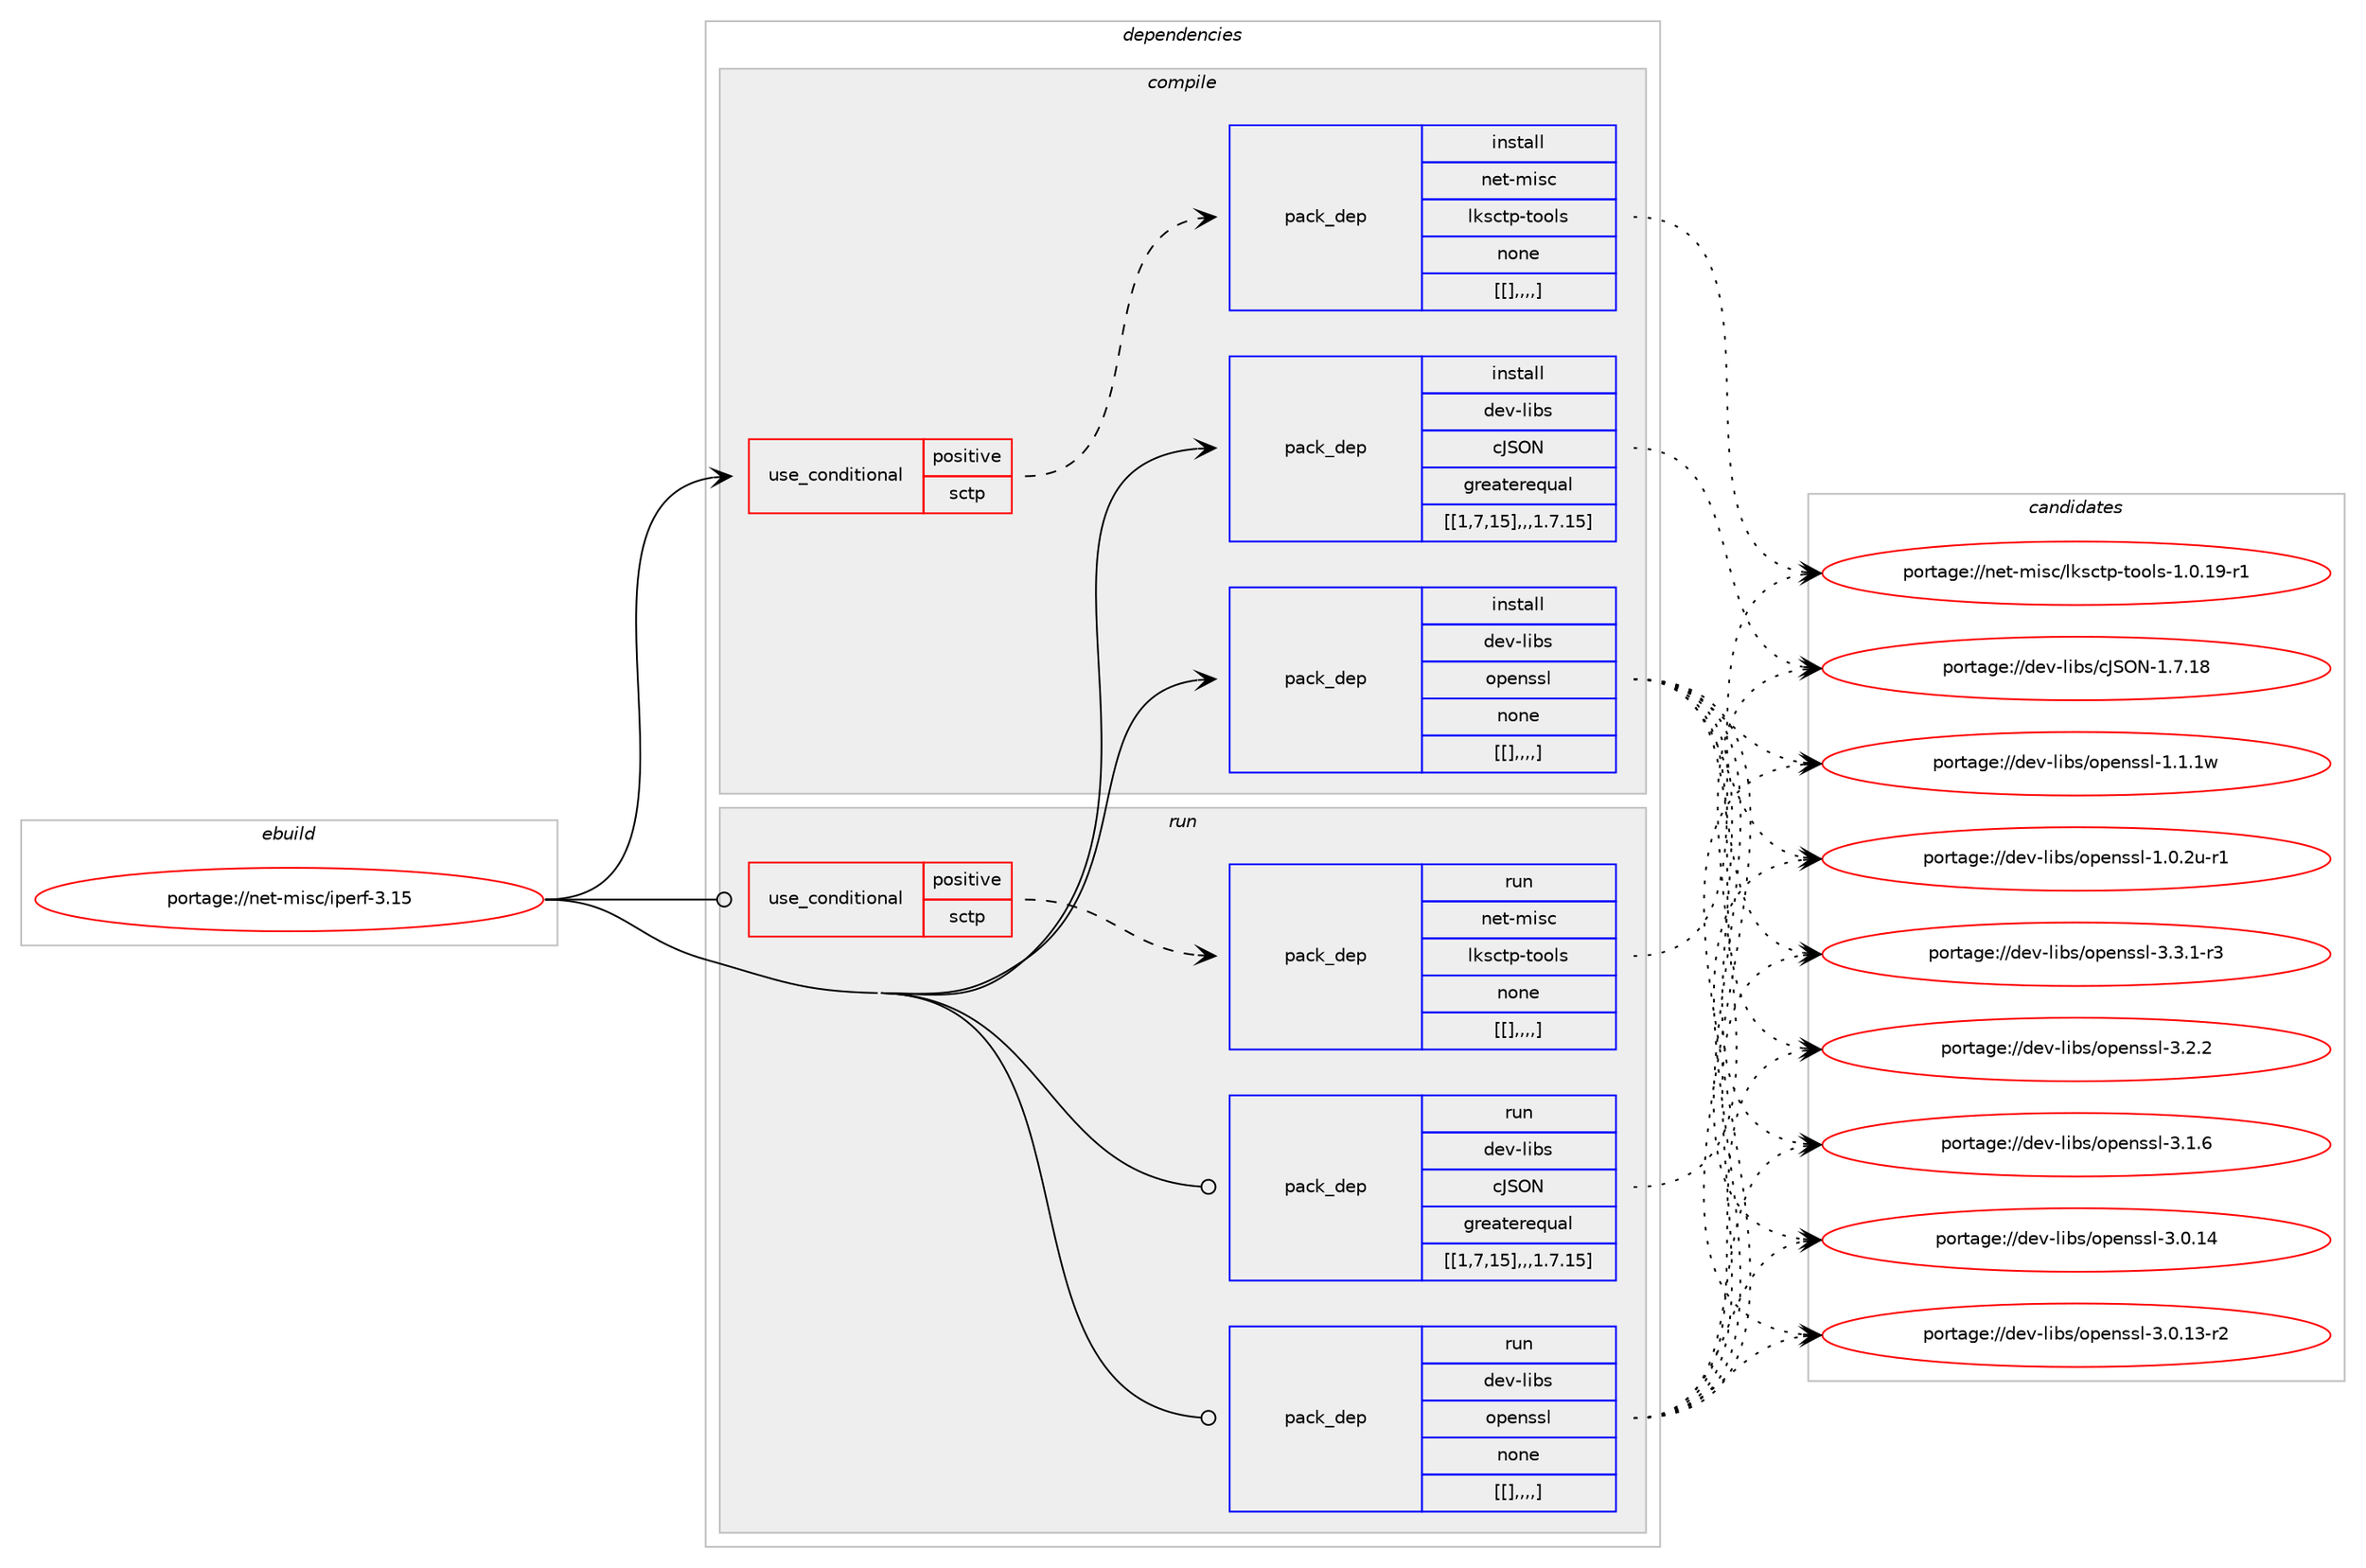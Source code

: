 digraph prolog {

# *************
# Graph options
# *************

newrank=true;
concentrate=true;
compound=true;
graph [rankdir=LR,fontname=Helvetica,fontsize=10,ranksep=1.5];#, ranksep=2.5, nodesep=0.2];
edge  [arrowhead=vee];
node  [fontname=Helvetica,fontsize=10];

# **********
# The ebuild
# **********

subgraph cluster_leftcol {
color=gray;
label=<<i>ebuild</i>>;
id [label="portage://net-misc/iperf-3.15", color=red, width=4, href="../net-misc/iperf-3.15.svg"];
}

# ****************
# The dependencies
# ****************

subgraph cluster_midcol {
color=gray;
label=<<i>dependencies</i>>;
subgraph cluster_compile {
fillcolor="#eeeeee";
style=filled;
label=<<i>compile</i>>;
subgraph cond101669 {
dependency388081 [label=<<TABLE BORDER="0" CELLBORDER="1" CELLSPACING="0" CELLPADDING="4"><TR><TD ROWSPAN="3" CELLPADDING="10">use_conditional</TD></TR><TR><TD>positive</TD></TR><TR><TD>sctp</TD></TR></TABLE>>, shape=none, color=red];
subgraph pack283586 {
dependency388082 [label=<<TABLE BORDER="0" CELLBORDER="1" CELLSPACING="0" CELLPADDING="4" WIDTH="220"><TR><TD ROWSPAN="6" CELLPADDING="30">pack_dep</TD></TR><TR><TD WIDTH="110">install</TD></TR><TR><TD>net-misc</TD></TR><TR><TD>lksctp-tools</TD></TR><TR><TD>none</TD></TR><TR><TD>[[],,,,]</TD></TR></TABLE>>, shape=none, color=blue];
}
dependency388081:e -> dependency388082:w [weight=20,style="dashed",arrowhead="vee"];
}
id:e -> dependency388081:w [weight=20,style="solid",arrowhead="vee"];
subgraph pack283587 {
dependency388083 [label=<<TABLE BORDER="0" CELLBORDER="1" CELLSPACING="0" CELLPADDING="4" WIDTH="220"><TR><TD ROWSPAN="6" CELLPADDING="30">pack_dep</TD></TR><TR><TD WIDTH="110">install</TD></TR><TR><TD>dev-libs</TD></TR><TR><TD>cJSON</TD></TR><TR><TD>greaterequal</TD></TR><TR><TD>[[1,7,15],,,1.7.15]</TD></TR></TABLE>>, shape=none, color=blue];
}
id:e -> dependency388083:w [weight=20,style="solid",arrowhead="vee"];
subgraph pack283588 {
dependency388084 [label=<<TABLE BORDER="0" CELLBORDER="1" CELLSPACING="0" CELLPADDING="4" WIDTH="220"><TR><TD ROWSPAN="6" CELLPADDING="30">pack_dep</TD></TR><TR><TD WIDTH="110">install</TD></TR><TR><TD>dev-libs</TD></TR><TR><TD>openssl</TD></TR><TR><TD>none</TD></TR><TR><TD>[[],,,,]</TD></TR></TABLE>>, shape=none, color=blue];
}
id:e -> dependency388084:w [weight=20,style="solid",arrowhead="vee"];
}
subgraph cluster_compileandrun {
fillcolor="#eeeeee";
style=filled;
label=<<i>compile and run</i>>;
}
subgraph cluster_run {
fillcolor="#eeeeee";
style=filled;
label=<<i>run</i>>;
subgraph cond101670 {
dependency388085 [label=<<TABLE BORDER="0" CELLBORDER="1" CELLSPACING="0" CELLPADDING="4"><TR><TD ROWSPAN="3" CELLPADDING="10">use_conditional</TD></TR><TR><TD>positive</TD></TR><TR><TD>sctp</TD></TR></TABLE>>, shape=none, color=red];
subgraph pack283589 {
dependency388086 [label=<<TABLE BORDER="0" CELLBORDER="1" CELLSPACING="0" CELLPADDING="4" WIDTH="220"><TR><TD ROWSPAN="6" CELLPADDING="30">pack_dep</TD></TR><TR><TD WIDTH="110">run</TD></TR><TR><TD>net-misc</TD></TR><TR><TD>lksctp-tools</TD></TR><TR><TD>none</TD></TR><TR><TD>[[],,,,]</TD></TR></TABLE>>, shape=none, color=blue];
}
dependency388085:e -> dependency388086:w [weight=20,style="dashed",arrowhead="vee"];
}
id:e -> dependency388085:w [weight=20,style="solid",arrowhead="odot"];
subgraph pack283590 {
dependency388087 [label=<<TABLE BORDER="0" CELLBORDER="1" CELLSPACING="0" CELLPADDING="4" WIDTH="220"><TR><TD ROWSPAN="6" CELLPADDING="30">pack_dep</TD></TR><TR><TD WIDTH="110">run</TD></TR><TR><TD>dev-libs</TD></TR><TR><TD>cJSON</TD></TR><TR><TD>greaterequal</TD></TR><TR><TD>[[1,7,15],,,1.7.15]</TD></TR></TABLE>>, shape=none, color=blue];
}
id:e -> dependency388087:w [weight=20,style="solid",arrowhead="odot"];
subgraph pack283591 {
dependency388088 [label=<<TABLE BORDER="0" CELLBORDER="1" CELLSPACING="0" CELLPADDING="4" WIDTH="220"><TR><TD ROWSPAN="6" CELLPADDING="30">pack_dep</TD></TR><TR><TD WIDTH="110">run</TD></TR><TR><TD>dev-libs</TD></TR><TR><TD>openssl</TD></TR><TR><TD>none</TD></TR><TR><TD>[[],,,,]</TD></TR></TABLE>>, shape=none, color=blue];
}
id:e -> dependency388088:w [weight=20,style="solid",arrowhead="odot"];
}
}

# **************
# The candidates
# **************

subgraph cluster_choices {
rank=same;
color=gray;
label=<<i>candidates</i>>;

subgraph choice283586 {
color=black;
nodesep=1;
choice1101011164510910511599471081071159911611245116111111108115454946484649574511449 [label="portage://net-misc/lksctp-tools-1.0.19-r1", color=red, width=4,href="../net-misc/lksctp-tools-1.0.19-r1.svg"];
dependency388082:e -> choice1101011164510910511599471081071159911611245116111111108115454946484649574511449:w [style=dotted,weight="100"];
}
subgraph choice283587 {
color=black;
nodesep=1;
choice100101118451081059811547997483797845494655464956 [label="portage://dev-libs/cJSON-1.7.18", color=red, width=4,href="../dev-libs/cJSON-1.7.18.svg"];
dependency388083:e -> choice100101118451081059811547997483797845494655464956:w [style=dotted,weight="100"];
}
subgraph choice283588 {
color=black;
nodesep=1;
choice1001011184510810598115471111121011101151151084551465146494511451 [label="portage://dev-libs/openssl-3.3.1-r3", color=red, width=4,href="../dev-libs/openssl-3.3.1-r3.svg"];
choice100101118451081059811547111112101110115115108455146504650 [label="portage://dev-libs/openssl-3.2.2", color=red, width=4,href="../dev-libs/openssl-3.2.2.svg"];
choice100101118451081059811547111112101110115115108455146494654 [label="portage://dev-libs/openssl-3.1.6", color=red, width=4,href="../dev-libs/openssl-3.1.6.svg"];
choice10010111845108105981154711111210111011511510845514648464952 [label="portage://dev-libs/openssl-3.0.14", color=red, width=4,href="../dev-libs/openssl-3.0.14.svg"];
choice100101118451081059811547111112101110115115108455146484649514511450 [label="portage://dev-libs/openssl-3.0.13-r2", color=red, width=4,href="../dev-libs/openssl-3.0.13-r2.svg"];
choice100101118451081059811547111112101110115115108454946494649119 [label="portage://dev-libs/openssl-1.1.1w", color=red, width=4,href="../dev-libs/openssl-1.1.1w.svg"];
choice1001011184510810598115471111121011101151151084549464846501174511449 [label="portage://dev-libs/openssl-1.0.2u-r1", color=red, width=4,href="../dev-libs/openssl-1.0.2u-r1.svg"];
dependency388084:e -> choice1001011184510810598115471111121011101151151084551465146494511451:w [style=dotted,weight="100"];
dependency388084:e -> choice100101118451081059811547111112101110115115108455146504650:w [style=dotted,weight="100"];
dependency388084:e -> choice100101118451081059811547111112101110115115108455146494654:w [style=dotted,weight="100"];
dependency388084:e -> choice10010111845108105981154711111210111011511510845514648464952:w [style=dotted,weight="100"];
dependency388084:e -> choice100101118451081059811547111112101110115115108455146484649514511450:w [style=dotted,weight="100"];
dependency388084:e -> choice100101118451081059811547111112101110115115108454946494649119:w [style=dotted,weight="100"];
dependency388084:e -> choice1001011184510810598115471111121011101151151084549464846501174511449:w [style=dotted,weight="100"];
}
subgraph choice283589 {
color=black;
nodesep=1;
choice1101011164510910511599471081071159911611245116111111108115454946484649574511449 [label="portage://net-misc/lksctp-tools-1.0.19-r1", color=red, width=4,href="../net-misc/lksctp-tools-1.0.19-r1.svg"];
dependency388086:e -> choice1101011164510910511599471081071159911611245116111111108115454946484649574511449:w [style=dotted,weight="100"];
}
subgraph choice283590 {
color=black;
nodesep=1;
choice100101118451081059811547997483797845494655464956 [label="portage://dev-libs/cJSON-1.7.18", color=red, width=4,href="../dev-libs/cJSON-1.7.18.svg"];
dependency388087:e -> choice100101118451081059811547997483797845494655464956:w [style=dotted,weight="100"];
}
subgraph choice283591 {
color=black;
nodesep=1;
choice1001011184510810598115471111121011101151151084551465146494511451 [label="portage://dev-libs/openssl-3.3.1-r3", color=red, width=4,href="../dev-libs/openssl-3.3.1-r3.svg"];
choice100101118451081059811547111112101110115115108455146504650 [label="portage://dev-libs/openssl-3.2.2", color=red, width=4,href="../dev-libs/openssl-3.2.2.svg"];
choice100101118451081059811547111112101110115115108455146494654 [label="portage://dev-libs/openssl-3.1.6", color=red, width=4,href="../dev-libs/openssl-3.1.6.svg"];
choice10010111845108105981154711111210111011511510845514648464952 [label="portage://dev-libs/openssl-3.0.14", color=red, width=4,href="../dev-libs/openssl-3.0.14.svg"];
choice100101118451081059811547111112101110115115108455146484649514511450 [label="portage://dev-libs/openssl-3.0.13-r2", color=red, width=4,href="../dev-libs/openssl-3.0.13-r2.svg"];
choice100101118451081059811547111112101110115115108454946494649119 [label="portage://dev-libs/openssl-1.1.1w", color=red, width=4,href="../dev-libs/openssl-1.1.1w.svg"];
choice1001011184510810598115471111121011101151151084549464846501174511449 [label="portage://dev-libs/openssl-1.0.2u-r1", color=red, width=4,href="../dev-libs/openssl-1.0.2u-r1.svg"];
dependency388088:e -> choice1001011184510810598115471111121011101151151084551465146494511451:w [style=dotted,weight="100"];
dependency388088:e -> choice100101118451081059811547111112101110115115108455146504650:w [style=dotted,weight="100"];
dependency388088:e -> choice100101118451081059811547111112101110115115108455146494654:w [style=dotted,weight="100"];
dependency388088:e -> choice10010111845108105981154711111210111011511510845514648464952:w [style=dotted,weight="100"];
dependency388088:e -> choice100101118451081059811547111112101110115115108455146484649514511450:w [style=dotted,weight="100"];
dependency388088:e -> choice100101118451081059811547111112101110115115108454946494649119:w [style=dotted,weight="100"];
dependency388088:e -> choice1001011184510810598115471111121011101151151084549464846501174511449:w [style=dotted,weight="100"];
}
}

}
